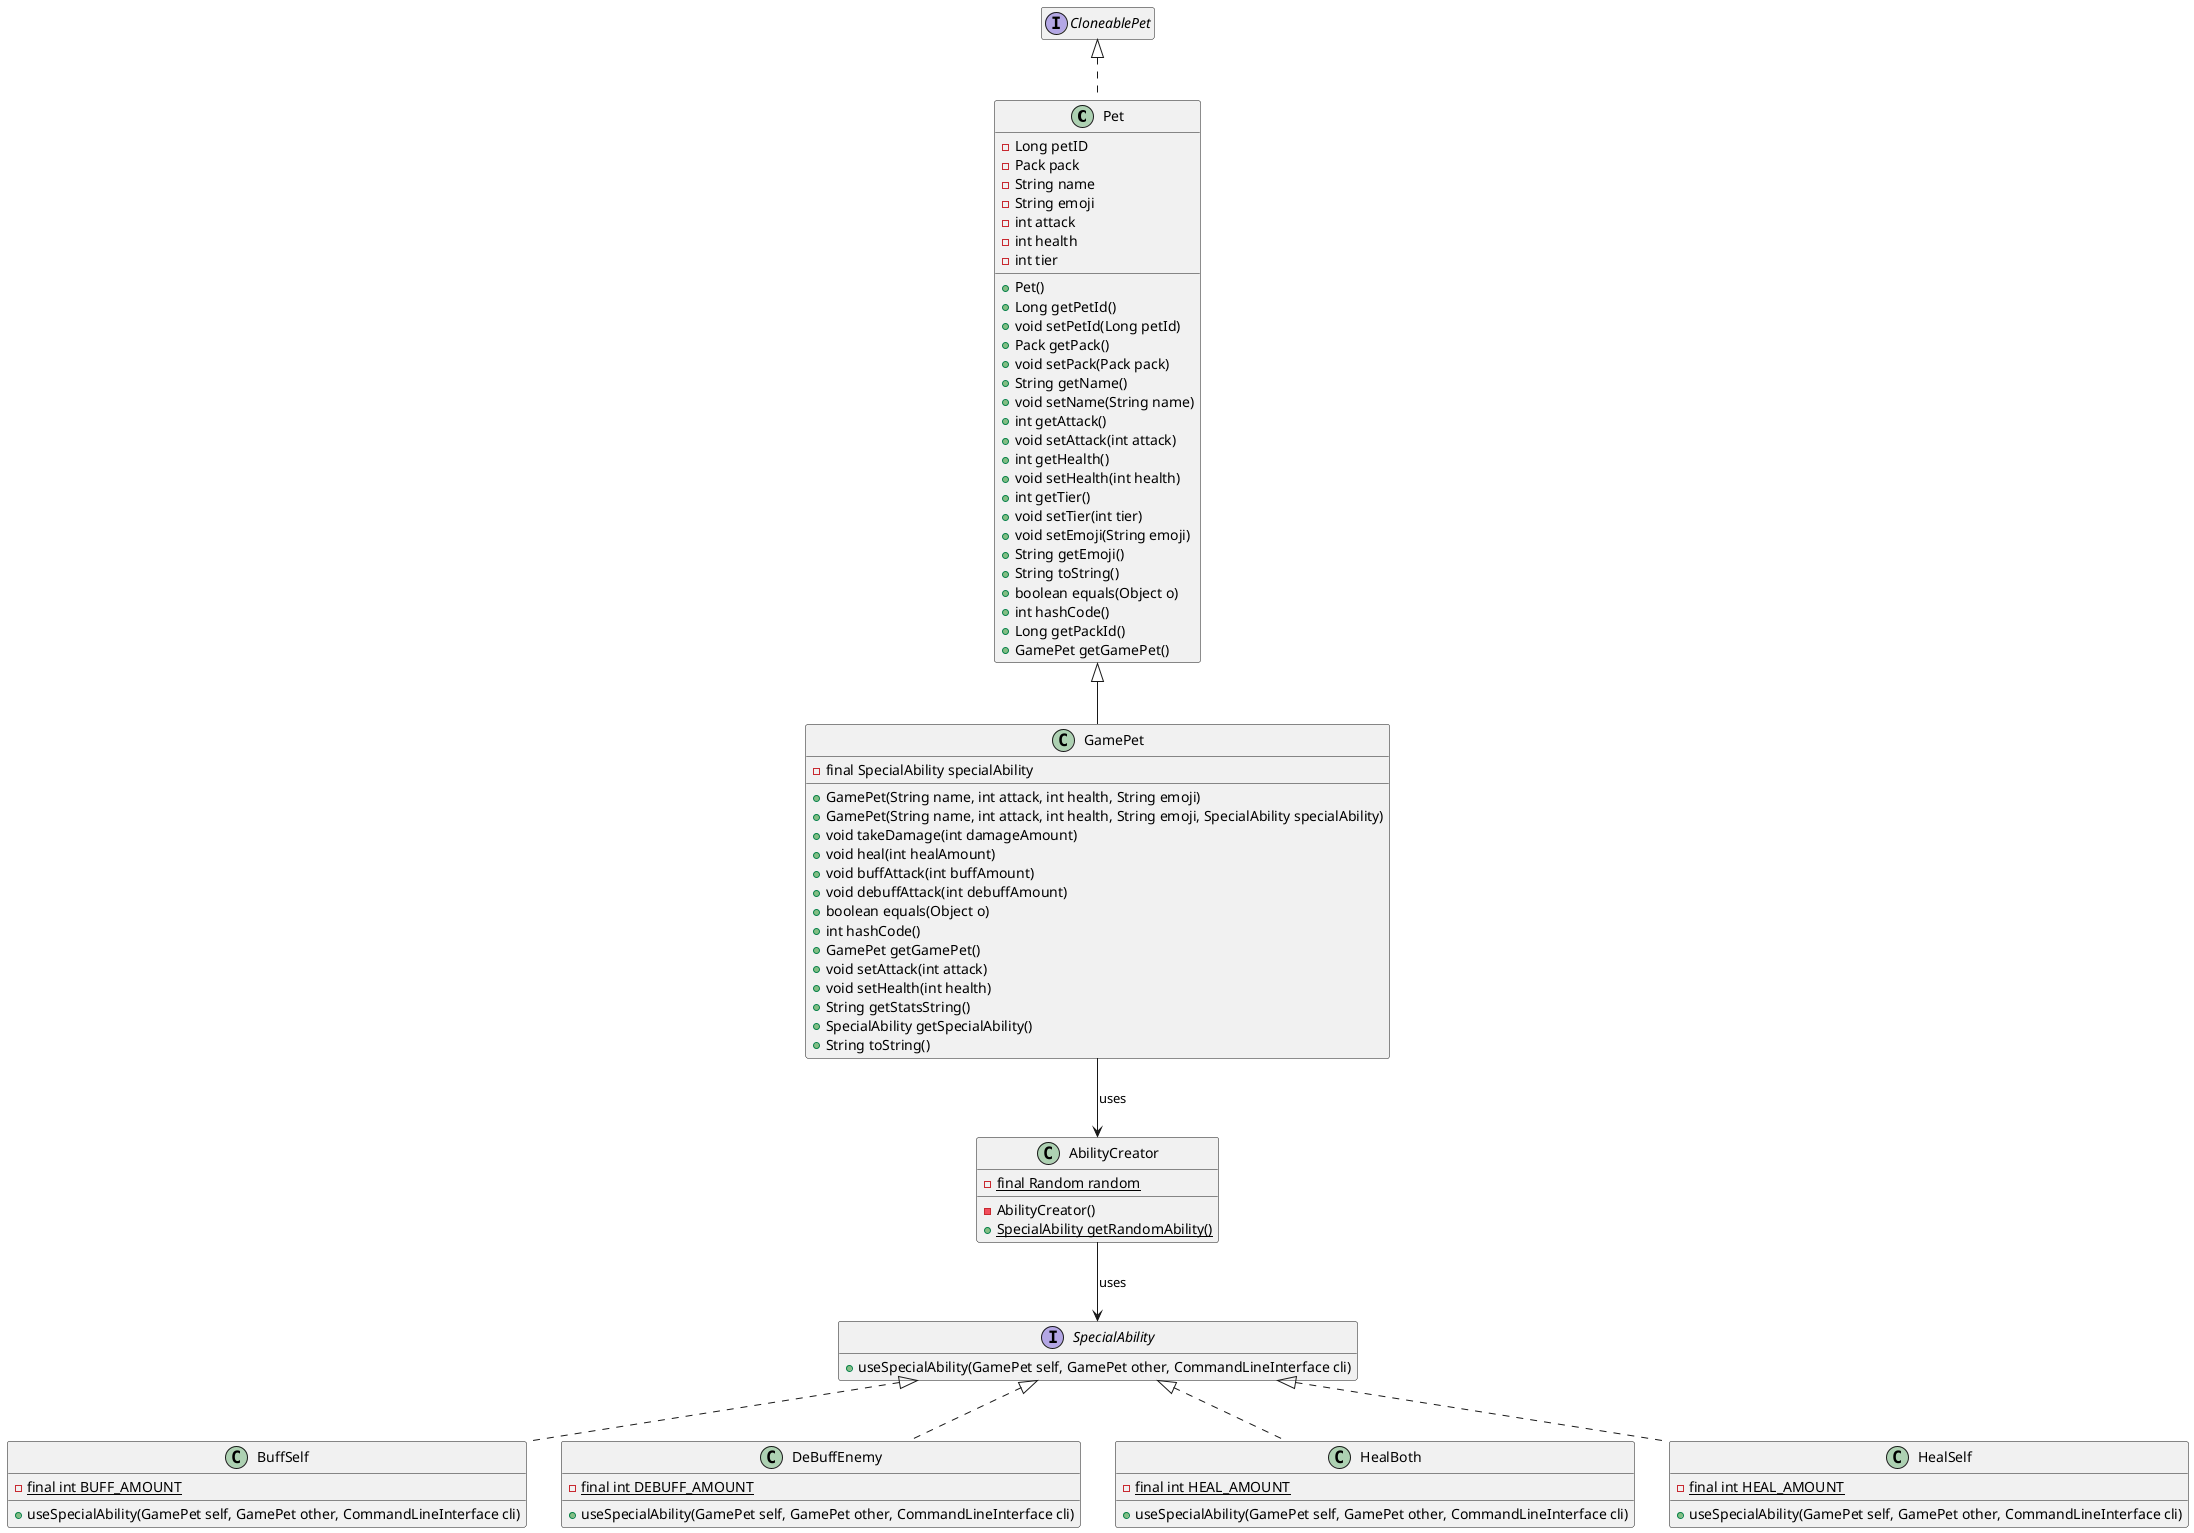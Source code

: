 @startuml
'https://plantuml.com/use-case-diagram
hide empty members

'class Game {
'    -{static} final Logger LOGGER
'    -final CommandLineInterface cli;
'    -final PlayerAccessor playerAccessor;
'    -final PackAccessor packAccessor;
'    -final PetAccessor petAccessor;
'    -final PetGenerator petGenerator;
'    -final HashMap<String, Team> teams;
'    -final Random random;
'
'    +Game()
'    +Game(PetGenerator customPetGenerator, CommandLineInterface commandLineInterface,
'                SessionFactory sessionFactory)
'    +loadDefault()
'    +play()
'    +createPlayer(String input)
'    +createPack(String input)
'    +addToPack(String input)
'    +buildTeam(String input)
'    +battle(String input)
'    +printTeams()
'    +print(String input)
'    +help()
'    -String[] splitCommandArguments(String commandArgs)
'}

class Pet implements CloneablePet {
    -Long petID
    -Pack pack
    -String name
    -String emoji
    -int attack
    -int health
    -int tier

    +Pet()
    +Long getPetId()
    +void setPetId(Long petId)
    +Pack getPack()
    +void setPack(Pack pack)
    +String getName()
    +void setName(String name)
    +int getAttack()
    +void setAttack(int attack)
    +int getHealth()
    +void setHealth(int health)
    +int getTier()
    +void setTier(int tier)
    +void setEmoji(String emoji)
    +String getEmoji()
    +String toString()
    +boolean equals(Object o)
    +int hashCode()
    +Long getPackId()
    +GamePet getGamePet()
}

class GamePet extends Pet {
    -final SpecialAbility specialAbility

    +GamePet(String name, int attack, int health, String emoji)
    +GamePet(String name, int attack, int health, String emoji, SpecialAbility specialAbility)
    +void takeDamage(int damageAmount)
    +void heal(int healAmount)
    +void buffAttack(int buffAmount)
    +void debuffAttack(int debuffAmount)
    +boolean equals(Object o)
    +int hashCode()
    +GamePet getGamePet()
    +void setAttack(int attack)
    +void setHealth(int health)
    +String getStatsString()
    +SpecialAbility getSpecialAbility()
    +String toString()
}

interface SpecialAbility {
    +useSpecialAbility(GamePet self, GamePet other, CommandLineInterface cli)
}

class AbilityCreator {
    -{static} final Random random
    -AbilityCreator()
    +{static} SpecialAbility getRandomAbility()
}

class BuffSelf implements SpecialAbility {
    -{static} final int BUFF_AMOUNT
    +useSpecialAbility(GamePet self, GamePet other, CommandLineInterface cli)
}

class DeBuffEnemy implements SpecialAbility {
    -{static} final int DEBUFF_AMOUNT
    +useSpecialAbility(GamePet self, GamePet other, CommandLineInterface cli)
}

class HealBoth implements SpecialAbility {
    -{static} final int HEAL_AMOUNT
    +useSpecialAbility(GamePet self, GamePet other, CommandLineInterface cli)
}

class HealSelf implements SpecialAbility {
    -{static} final int HEAL_AMOUNT
    +useSpecialAbility(GamePet self, GamePet other, CommandLineInterface cli)
}

AbilityCreator --> SpecialAbility: uses
GamePet --> AbilityCreator: uses

@enduml